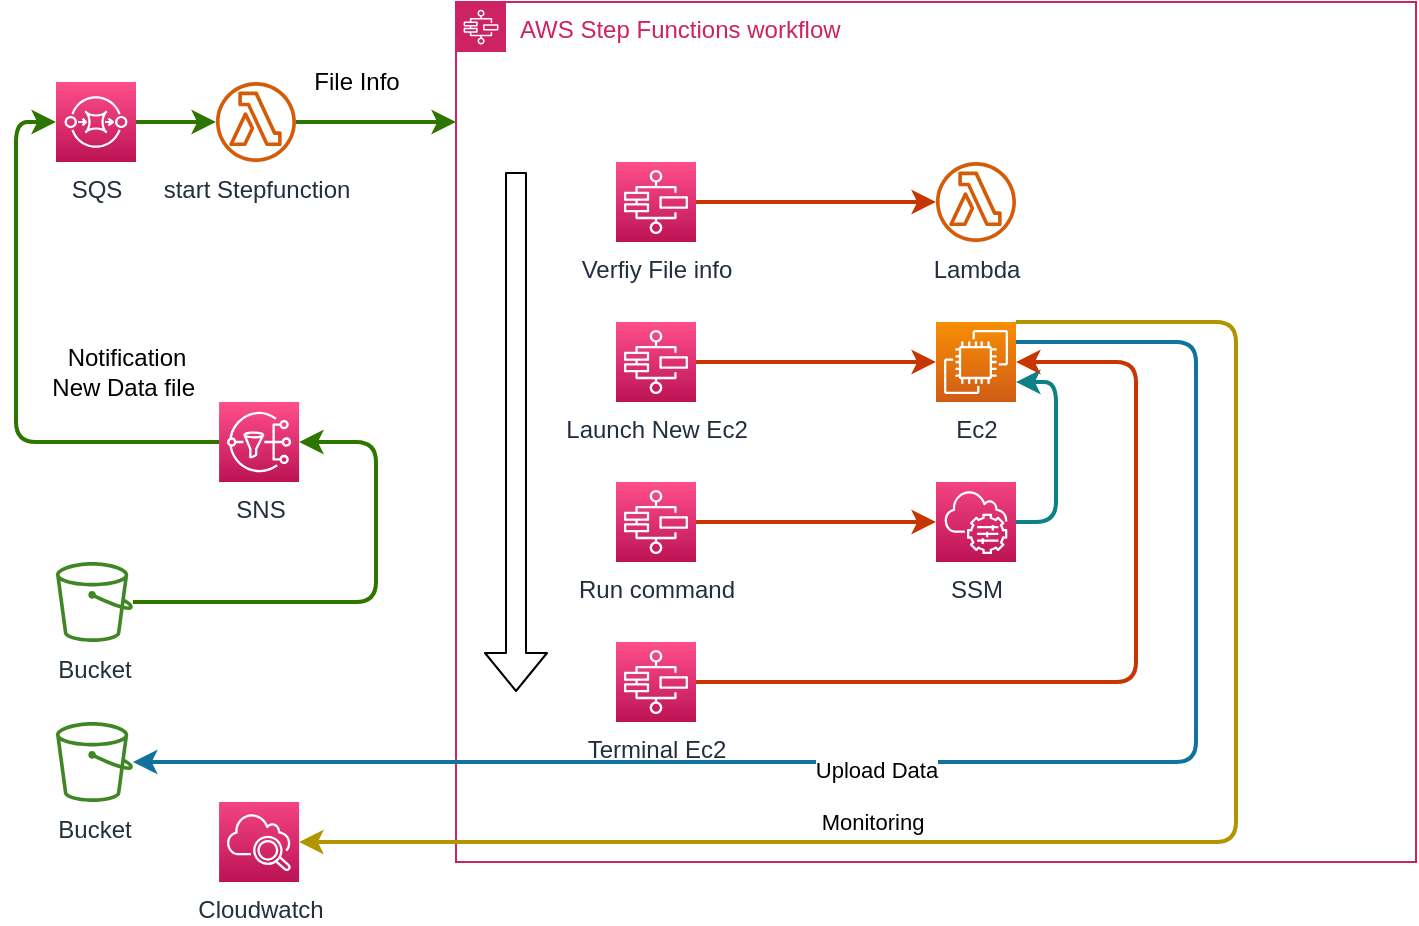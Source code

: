 <mxfile version="17.5.0" type="github"><diagram id="6I7Ox09NwIvM1Ur8jlsC" name="Page-1"><mxGraphModel dx="1773" dy="557" grid="1" gridSize="10" guides="1" tooltips="1" connect="1" arrows="1" fold="1" page="1" pageScale="1" pageWidth="827" pageHeight="1169" math="0" shadow="0"><root><mxCell id="0"/><mxCell id="1" parent="0"/><mxCell id="gKXMGvGjLvZt45o-J3_S-1" value="AWS Step Functions workflow" style="points=[[0,0],[0.25,0],[0.5,0],[0.75,0],[1,0],[1,0.25],[1,0.5],[1,0.75],[1,1],[0.75,1],[0.5,1],[0.25,1],[0,1],[0,0.75],[0,0.5],[0,0.25]];outlineConnect=0;gradientColor=none;html=1;whiteSpace=wrap;fontSize=12;fontStyle=0;container=1;pointerEvents=0;collapsible=0;recursiveResize=0;shape=mxgraph.aws4.group;grIcon=mxgraph.aws4.group_aws_step_functions_workflow;strokeColor=#CD2264;fillColor=none;verticalAlign=top;align=left;spacingLeft=30;fontColor=#CD2264;dashed=0;" parent="1" vertex="1"><mxGeometry x="200" y="80" width="480" height="430" as="geometry"/></mxCell><mxCell id="gKXMGvGjLvZt45o-J3_S-26" style="edgeStyle=orthogonalEdgeStyle;rounded=1;orthogonalLoop=1;jettySize=auto;html=1;entryX=1;entryY=0.75;entryDx=0;entryDy=0;entryPerimeter=0;fillColor=#b0e3e6;strokeColor=#0e8088;strokeWidth=2;" parent="gKXMGvGjLvZt45o-J3_S-1" source="gKXMGvGjLvZt45o-J3_S-8" target="gKXMGvGjLvZt45o-J3_S-6" edge="1"><mxGeometry relative="1" as="geometry"><Array as="points"><mxPoint x="300" y="260"/><mxPoint x="300" y="190"/></Array></mxGeometry></mxCell><mxCell id="gKXMGvGjLvZt45o-J3_S-8" value="SSM" style="sketch=0;points=[[0,0,0],[0.25,0,0],[0.5,0,0],[0.75,0,0],[1,0,0],[0,1,0],[0.25,1,0],[0.5,1,0],[0.75,1,0],[1,1,0],[0,0.25,0],[0,0.5,0],[0,0.75,0],[1,0.25,0],[1,0.5,0],[1,0.75,0]];points=[[0,0,0],[0.25,0,0],[0.5,0,0],[0.75,0,0],[1,0,0],[0,1,0],[0.25,1,0],[0.5,1,0],[0.75,1,0],[1,1,0],[0,0.25,0],[0,0.5,0],[0,0.75,0],[1,0.25,0],[1,0.5,0],[1,0.75,0]];outlineConnect=0;fontColor=#232F3E;gradientColor=#F34482;gradientDirection=north;fillColor=#BC1356;strokeColor=#ffffff;dashed=0;verticalLabelPosition=bottom;verticalAlign=top;align=center;html=1;fontSize=12;fontStyle=0;aspect=fixed;shape=mxgraph.aws4.resourceIcon;resIcon=mxgraph.aws4.systems_manager;" parent="gKXMGvGjLvZt45o-J3_S-1" vertex="1"><mxGeometry x="240" y="240" width="40" height="40" as="geometry"/></mxCell><mxCell id="gKXMGvGjLvZt45o-J3_S-6" value="Ec2" style="sketch=0;points=[[0,0,0],[0.25,0,0],[0.5,0,0],[0.75,0,0],[1,0,0],[0,1,0],[0.25,1,0],[0.5,1,0],[0.75,1,0],[1,1,0],[0,0.25,0],[0,0.5,0],[0,0.75,0],[1,0.25,0],[1,0.5,0],[1,0.75,0]];outlineConnect=0;fontColor=#232F3E;gradientColor=#F78E04;gradientDirection=north;fillColor=#D05C17;strokeColor=#ffffff;dashed=0;verticalLabelPosition=bottom;verticalAlign=top;align=center;html=1;fontSize=12;fontStyle=0;aspect=fixed;shape=mxgraph.aws4.resourceIcon;resIcon=mxgraph.aws4.ec2;" parent="gKXMGvGjLvZt45o-J3_S-1" vertex="1"><mxGeometry x="240" y="160" width="40" height="40" as="geometry"/></mxCell><mxCell id="gKXMGvGjLvZt45o-J3_S-5" value="Lambda" style="sketch=0;outlineConnect=0;fontColor=#232F3E;gradientColor=none;fillColor=#D45B07;strokeColor=none;dashed=0;verticalLabelPosition=bottom;verticalAlign=top;align=center;html=1;fontSize=12;fontStyle=0;aspect=fixed;pointerEvents=1;shape=mxgraph.aws4.lambda_function;" parent="gKXMGvGjLvZt45o-J3_S-1" vertex="1"><mxGeometry x="240" y="80" width="40" height="40" as="geometry"/></mxCell><mxCell id="gKXMGvGjLvZt45o-J3_S-18" style="edgeStyle=orthogonalEdgeStyle;rounded=0;orthogonalLoop=1;jettySize=auto;html=1;fillColor=#fa6800;strokeColor=#C73500;strokeWidth=2;" parent="gKXMGvGjLvZt45o-J3_S-1" source="gKXMGvGjLvZt45o-J3_S-17" target="gKXMGvGjLvZt45o-J3_S-5" edge="1"><mxGeometry relative="1" as="geometry"/></mxCell><mxCell id="gKXMGvGjLvZt45o-J3_S-17" value="Verfiy File info" style="sketch=0;points=[[0,0,0],[0.25,0,0],[0.5,0,0],[0.75,0,0],[1,0,0],[0,1,0],[0.25,1,0],[0.5,1,0],[0.75,1,0],[1,1,0],[0,0.25,0],[0,0.5,0],[0,0.75,0],[1,0.25,0],[1,0.5,0],[1,0.75,0]];outlineConnect=0;fontColor=#232F3E;gradientColor=#FF4F8B;gradientDirection=north;fillColor=#BC1356;strokeColor=#ffffff;dashed=0;verticalLabelPosition=bottom;verticalAlign=top;align=center;html=1;fontSize=12;fontStyle=0;aspect=fixed;shape=mxgraph.aws4.resourceIcon;resIcon=mxgraph.aws4.step_functions;" parent="gKXMGvGjLvZt45o-J3_S-1" vertex="1"><mxGeometry x="80" y="80" width="40" height="40" as="geometry"/></mxCell><mxCell id="gKXMGvGjLvZt45o-J3_S-23" style="edgeStyle=orthogonalEdgeStyle;rounded=0;orthogonalLoop=1;jettySize=auto;html=1;strokeColor=#C73500;fillColor=#fa6800;strokeWidth=2;" parent="gKXMGvGjLvZt45o-J3_S-1" source="gKXMGvGjLvZt45o-J3_S-20" target="gKXMGvGjLvZt45o-J3_S-6" edge="1"><mxGeometry relative="1" as="geometry"/></mxCell><mxCell id="gKXMGvGjLvZt45o-J3_S-20" value="Launch New Ec2" style="sketch=0;points=[[0,0,0],[0.25,0,0],[0.5,0,0],[0.75,0,0],[1,0,0],[0,1,0],[0.25,1,0],[0.5,1,0],[0.75,1,0],[1,1,0],[0,0.25,0],[0,0.5,0],[0,0.75,0],[1,0.25,0],[1,0.5,0],[1,0.75,0]];outlineConnect=0;fontColor=#232F3E;gradientColor=#FF4F8B;gradientDirection=north;fillColor=#BC1356;strokeColor=#ffffff;dashed=0;verticalLabelPosition=bottom;verticalAlign=top;align=center;html=1;fontSize=12;fontStyle=0;aspect=fixed;shape=mxgraph.aws4.resourceIcon;resIcon=mxgraph.aws4.step_functions;" parent="gKXMGvGjLvZt45o-J3_S-1" vertex="1"><mxGeometry x="80" y="160" width="40" height="40" as="geometry"/></mxCell><mxCell id="gKXMGvGjLvZt45o-J3_S-24" style="edgeStyle=orthogonalEdgeStyle;rounded=0;orthogonalLoop=1;jettySize=auto;html=1;entryX=0;entryY=0.5;entryDx=0;entryDy=0;entryPerimeter=0;strokeColor=#C73500;fillColor=#fa6800;strokeWidth=2;" parent="gKXMGvGjLvZt45o-J3_S-1" source="gKXMGvGjLvZt45o-J3_S-21" target="gKXMGvGjLvZt45o-J3_S-8" edge="1"><mxGeometry relative="1" as="geometry"/></mxCell><mxCell id="gKXMGvGjLvZt45o-J3_S-21" value="Run command" style="sketch=0;points=[[0,0,0],[0.25,0,0],[0.5,0,0],[0.75,0,0],[1,0,0],[0,1,0],[0.25,1,0],[0.5,1,0],[0.75,1,0],[1,1,0],[0,0.25,0],[0,0.5,0],[0,0.75,0],[1,0.25,0],[1,0.5,0],[1,0.75,0]];outlineConnect=0;fontColor=#232F3E;gradientColor=#FF4F8B;gradientDirection=north;fillColor=#BC1356;strokeColor=#ffffff;dashed=0;verticalLabelPosition=bottom;verticalAlign=top;align=center;html=1;fontSize=12;fontStyle=0;aspect=fixed;shape=mxgraph.aws4.resourceIcon;resIcon=mxgraph.aws4.step_functions;" parent="gKXMGvGjLvZt45o-J3_S-1" vertex="1"><mxGeometry x="80" y="240" width="40" height="40" as="geometry"/></mxCell><mxCell id="gKXMGvGjLvZt45o-J3_S-25" style="edgeStyle=orthogonalEdgeStyle;rounded=1;orthogonalLoop=1;jettySize=auto;html=1;entryX=1;entryY=0.5;entryDx=0;entryDy=0;entryPerimeter=0;strokeColor=#C73500;fillColor=#fa6800;strokeWidth=2;" parent="gKXMGvGjLvZt45o-J3_S-1" source="gKXMGvGjLvZt45o-J3_S-22" target="gKXMGvGjLvZt45o-J3_S-6" edge="1"><mxGeometry relative="1" as="geometry"><Array as="points"><mxPoint x="340" y="340"/><mxPoint x="340" y="180"/></Array></mxGeometry></mxCell><mxCell id="gKXMGvGjLvZt45o-J3_S-22" value="Terminal Ec2" style="sketch=0;points=[[0,0,0],[0.25,0,0],[0.5,0,0],[0.75,0,0],[1,0,0],[0,1,0],[0.25,1,0],[0.5,1,0],[0.75,1,0],[1,1,0],[0,0.25,0],[0,0.5,0],[0,0.75,0],[1,0.25,0],[1,0.5,0],[1,0.75,0]];outlineConnect=0;fontColor=#232F3E;gradientColor=#FF4F8B;gradientDirection=north;fillColor=#BC1356;strokeColor=#ffffff;dashed=0;verticalLabelPosition=bottom;verticalAlign=top;align=center;html=1;fontSize=12;fontStyle=0;aspect=fixed;shape=mxgraph.aws4.resourceIcon;resIcon=mxgraph.aws4.step_functions;" parent="gKXMGvGjLvZt45o-J3_S-1" vertex="1"><mxGeometry x="80" y="320" width="40" height="40" as="geometry"/></mxCell><mxCell id="gKXMGvGjLvZt45o-J3_S-35" value="" style="shape=flexArrow;endArrow=classic;html=1;rounded=1;startSize=8;strokeWidth=1;" parent="gKXMGvGjLvZt45o-J3_S-1" edge="1"><mxGeometry width="50" height="50" relative="1" as="geometry"><mxPoint x="30" y="85" as="sourcePoint"/><mxPoint x="30" y="345" as="targetPoint"/></mxGeometry></mxCell><mxCell id="gKXMGvGjLvZt45o-J3_S-14" style="edgeStyle=orthogonalEdgeStyle;rounded=1;orthogonalLoop=1;jettySize=auto;html=1;entryX=1;entryY=0.5;entryDx=0;entryDy=0;entryPerimeter=0;fillColor=#60a917;strokeColor=#2D7600;strokeWidth=2;" parent="1" source="gKXMGvGjLvZt45o-J3_S-2" target="gKXMGvGjLvZt45o-J3_S-3" edge="1"><mxGeometry relative="1" as="geometry"><Array as="points"><mxPoint x="160" y="380"/><mxPoint x="160" y="300"/></Array></mxGeometry></mxCell><mxCell id="gKXMGvGjLvZt45o-J3_S-2" value="Bucket" style="sketch=0;outlineConnect=0;fontColor=#232F3E;gradientColor=none;fillColor=#3F8624;strokeColor=none;dashed=0;verticalLabelPosition=bottom;verticalAlign=top;align=center;html=1;fontSize=12;fontStyle=0;aspect=fixed;pointerEvents=1;shape=mxgraph.aws4.bucket;" parent="1" vertex="1"><mxGeometry x="-7.105e-15" y="360" width="38.46" height="40" as="geometry"/></mxCell><mxCell id="gKXMGvGjLvZt45o-J3_S-12" value="" style="edgeStyle=orthogonalEdgeStyle;rounded=1;orthogonalLoop=1;jettySize=auto;html=1;strokeColor=#2D7600;fillColor=#60a917;strokeWidth=2;" parent="1" source="gKXMGvGjLvZt45o-J3_S-3" target="gKXMGvGjLvZt45o-J3_S-4" edge="1"><mxGeometry relative="1" as="geometry"><Array as="points"><mxPoint x="-20" y="300"/><mxPoint x="-20" y="140"/></Array></mxGeometry></mxCell><mxCell id="gKXMGvGjLvZt45o-J3_S-3" value="SNS" style="sketch=0;points=[[0,0,0],[0.25,0,0],[0.5,0,0],[0.75,0,0],[1,0,0],[0,1,0],[0.25,1,0],[0.5,1,0],[0.75,1,0],[1,1,0],[0,0.25,0],[0,0.5,0],[0,0.75,0],[1,0.25,0],[1,0.5,0],[1,0.75,0]];outlineConnect=0;fontColor=#232F3E;gradientColor=#FF4F8B;gradientDirection=north;fillColor=#BC1356;strokeColor=#ffffff;dashed=0;verticalLabelPosition=bottom;verticalAlign=top;align=center;html=1;fontSize=12;fontStyle=0;aspect=fixed;shape=mxgraph.aws4.resourceIcon;resIcon=mxgraph.aws4.sns;" parent="1" vertex="1"><mxGeometry x="81.54" y="280" width="40" height="40" as="geometry"/></mxCell><mxCell id="gKXMGvGjLvZt45o-J3_S-13" value="" style="edgeStyle=orthogonalEdgeStyle;rounded=1;orthogonalLoop=1;jettySize=auto;html=1;strokeColor=#2D7600;fillColor=#60a917;strokeWidth=2;" parent="1" source="gKXMGvGjLvZt45o-J3_S-4" target="gKXMGvGjLvZt45o-J3_S-10" edge="1"><mxGeometry relative="1" as="geometry"/></mxCell><mxCell id="gKXMGvGjLvZt45o-J3_S-4" value="SQS" style="sketch=0;points=[[0,0,0],[0.25,0,0],[0.5,0,0],[0.75,0,0],[1,0,0],[0,1,0],[0.25,1,0],[0.5,1,0],[0.75,1,0],[1,1,0],[0,0.25,0],[0,0.5,0],[0,0.75,0],[1,0.25,0],[1,0.5,0],[1,0.75,0]];outlineConnect=0;fontColor=#232F3E;gradientColor=#FF4F8B;gradientDirection=north;fillColor=#BC1356;strokeColor=#ffffff;dashed=0;verticalLabelPosition=bottom;verticalAlign=top;align=center;html=1;fontSize=12;fontStyle=0;aspect=fixed;shape=mxgraph.aws4.resourceIcon;resIcon=mxgraph.aws4.sqs;" parent="1" vertex="1"><mxGeometry y="120" width="40" height="40" as="geometry"/></mxCell><mxCell id="gKXMGvGjLvZt45o-J3_S-11" style="edgeStyle=orthogonalEdgeStyle;rounded=1;orthogonalLoop=1;jettySize=auto;html=1;strokeColor=#2D7600;fillColor=#60a917;strokeWidth=2;" parent="1" source="gKXMGvGjLvZt45o-J3_S-10" edge="1"><mxGeometry relative="1" as="geometry"><mxPoint x="200" y="140" as="targetPoint"/><Array as="points"><mxPoint x="200" y="140"/></Array></mxGeometry></mxCell><mxCell id="gKXMGvGjLvZt45o-J3_S-10" value="start Stepfunction" style="sketch=0;outlineConnect=0;fontColor=#232F3E;gradientColor=none;fillColor=#D45B07;strokeColor=none;dashed=0;verticalLabelPosition=bottom;verticalAlign=top;align=center;html=1;fontSize=12;fontStyle=0;aspect=fixed;pointerEvents=1;shape=mxgraph.aws4.lambda_function;" parent="1" vertex="1"><mxGeometry x="80" y="120" width="40" height="40" as="geometry"/></mxCell><mxCell id="gKXMGvGjLvZt45o-J3_S-15" value="Notification&lt;br&gt;New Data file&amp;nbsp;" style="text;html=1;align=center;verticalAlign=middle;resizable=0;points=[];autosize=1;strokeColor=none;fillColor=none;" parent="1" vertex="1"><mxGeometry x="-10.0" y="250" width="90" height="30" as="geometry"/></mxCell><mxCell id="gKXMGvGjLvZt45o-J3_S-16" value="File Info" style="text;html=1;align=center;verticalAlign=middle;resizable=0;points=[];autosize=1;strokeColor=none;fillColor=none;" parent="1" vertex="1"><mxGeometry x="120" y="110" width="60" height="20" as="geometry"/></mxCell><mxCell id="gKXMGvGjLvZt45o-J3_S-7" value="Cloudwatch" style="sketch=0;points=[[0,0,0],[0.25,0,0],[0.5,0,0],[0.75,0,0],[1,0,0],[0,1,0],[0.25,1,0],[0.5,1,0],[0.75,1,0],[1,1,0],[0,0.25,0],[0,0.5,0],[0,0.75,0],[1,0.25,0],[1,0.5,0],[1,0.75,0]];points=[[0,0,0],[0.25,0,0],[0.5,0,0],[0.75,0,0],[1,0,0],[0,1,0],[0.25,1,0],[0.5,1,0],[0.75,1,0],[1,1,0],[0,0.25,0],[0,0.5,0],[0,0.75,0],[1,0.25,0],[1,0.5,0],[1,0.75,0]];outlineConnect=0;fontColor=#232F3E;gradientColor=#F34482;gradientDirection=north;fillColor=#BC1356;strokeColor=#ffffff;dashed=0;verticalLabelPosition=bottom;verticalAlign=top;align=center;html=1;fontSize=12;fontStyle=0;aspect=fixed;shape=mxgraph.aws4.resourceIcon;resIcon=mxgraph.aws4.cloudwatch_2;" parent="1" vertex="1"><mxGeometry x="81.54" y="480" width="40" height="40" as="geometry"/></mxCell><mxCell id="gKXMGvGjLvZt45o-J3_S-27" style="edgeStyle=orthogonalEdgeStyle;rounded=1;orthogonalLoop=1;jettySize=auto;html=1;fillColor=#e3c800;strokeColor=#B09500;strokeWidth=2;" parent="1" source="gKXMGvGjLvZt45o-J3_S-6" target="gKXMGvGjLvZt45o-J3_S-7" edge="1"><mxGeometry relative="1" as="geometry"><mxPoint x="150" y="500" as="targetPoint"/><Array as="points"><mxPoint x="590" y="240"/><mxPoint x="590" y="500"/></Array></mxGeometry></mxCell><mxCell id="gKXMGvGjLvZt45o-J3_S-36" value="Monitoring" style="edgeLabel;html=1;align=center;verticalAlign=middle;resizable=0;points=[];" parent="gKXMGvGjLvZt45o-J3_S-27" vertex="1" connectable="0"><mxGeometry x="0.348" y="-3" relative="1" as="geometry"><mxPoint x="13" y="-7" as="offset"/></mxGeometry></mxCell><mxCell id="gKXMGvGjLvZt45o-J3_S-28" style="edgeStyle=orthogonalEdgeStyle;rounded=1;orthogonalLoop=1;jettySize=auto;html=1;fillColor=#b1ddf0;strokeColor=#10739e;strokeWidth=2;" parent="1" source="gKXMGvGjLvZt45o-J3_S-6" target="gKXMGvGjLvZt45o-J3_S-38" edge="1"><mxGeometry relative="1" as="geometry"><Array as="points"><mxPoint x="570" y="250"/><mxPoint x="570" y="460"/></Array></mxGeometry></mxCell><mxCell id="gKXMGvGjLvZt45o-J3_S-37" value="Upload Data" style="edgeLabel;html=1;align=center;verticalAlign=middle;resizable=0;points=[];" parent="gKXMGvGjLvZt45o-J3_S-28" vertex="1" connectable="0"><mxGeometry x="-0.603" relative="1" as="geometry"><mxPoint x="-160" y="139" as="offset"/></mxGeometry></mxCell><mxCell id="gKXMGvGjLvZt45o-J3_S-38" value="Bucket" style="sketch=0;outlineConnect=0;fontColor=#232F3E;gradientColor=none;fillColor=#3F8624;strokeColor=none;dashed=0;verticalLabelPosition=bottom;verticalAlign=top;align=center;html=1;fontSize=12;fontStyle=0;aspect=fixed;pointerEvents=1;shape=mxgraph.aws4.bucket;" parent="1" vertex="1"><mxGeometry x="-7.105e-15" y="440" width="38.46" height="40" as="geometry"/></mxCell></root></mxGraphModel></diagram></mxfile>